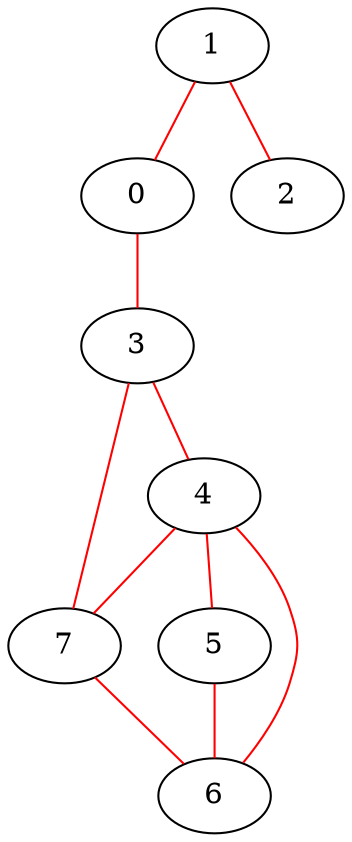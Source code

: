 ## jagadeeshdot - tpdf/Users/omerorhan/Desktop/UCSC/Data Structures with Java/homework/graphexamples/fig/5.dot-o/Users/omerorhan/Desktop/UCSC/Data Structures with Java/homework/graphexamples/fig/5.dot.pdf
digraph g{
edge [dir=none, color=red]
  1 -> 0
  1 -> 2
  0 -> 3
  3 -> 4
  3 -> 7
  4 -> 5
  4 -> 6
  4 -> 7
  7 -> 6
  5 -> 6
}